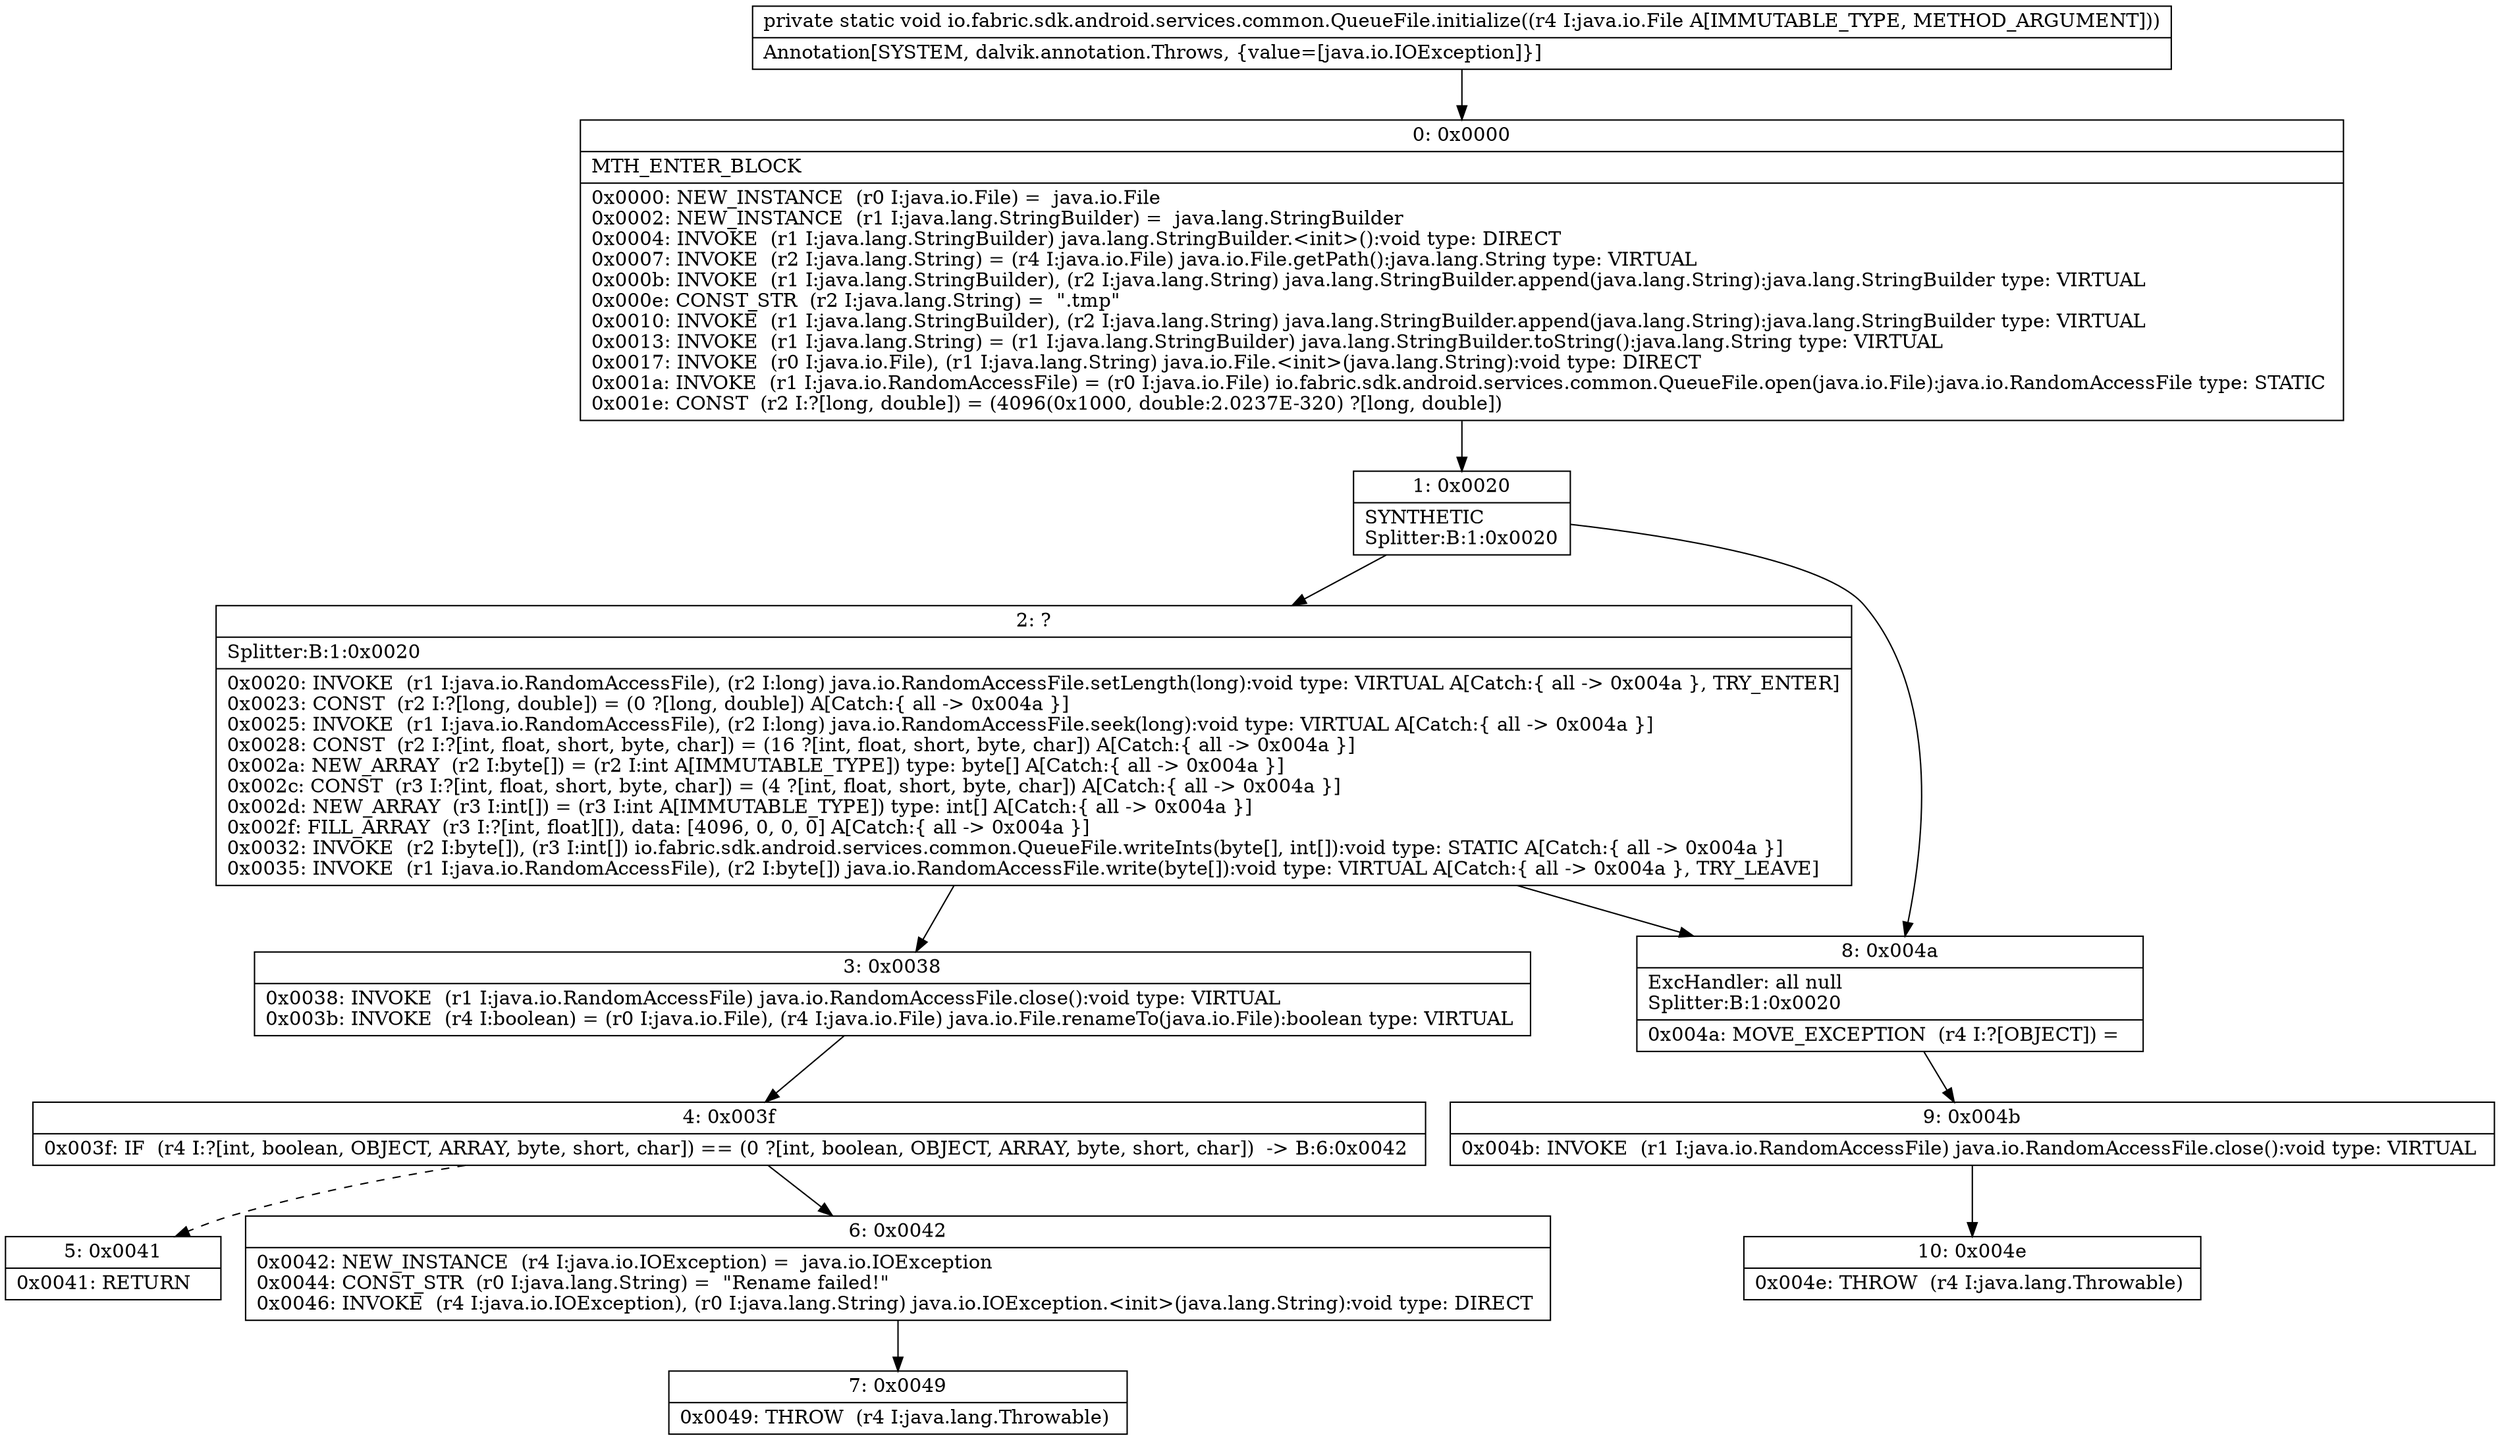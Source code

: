digraph "CFG forio.fabric.sdk.android.services.common.QueueFile.initialize(Ljava\/io\/File;)V" {
Node_0 [shape=record,label="{0\:\ 0x0000|MTH_ENTER_BLOCK\l|0x0000: NEW_INSTANCE  (r0 I:java.io.File) =  java.io.File \l0x0002: NEW_INSTANCE  (r1 I:java.lang.StringBuilder) =  java.lang.StringBuilder \l0x0004: INVOKE  (r1 I:java.lang.StringBuilder) java.lang.StringBuilder.\<init\>():void type: DIRECT \l0x0007: INVOKE  (r2 I:java.lang.String) = (r4 I:java.io.File) java.io.File.getPath():java.lang.String type: VIRTUAL \l0x000b: INVOKE  (r1 I:java.lang.StringBuilder), (r2 I:java.lang.String) java.lang.StringBuilder.append(java.lang.String):java.lang.StringBuilder type: VIRTUAL \l0x000e: CONST_STR  (r2 I:java.lang.String) =  \".tmp\" \l0x0010: INVOKE  (r1 I:java.lang.StringBuilder), (r2 I:java.lang.String) java.lang.StringBuilder.append(java.lang.String):java.lang.StringBuilder type: VIRTUAL \l0x0013: INVOKE  (r1 I:java.lang.String) = (r1 I:java.lang.StringBuilder) java.lang.StringBuilder.toString():java.lang.String type: VIRTUAL \l0x0017: INVOKE  (r0 I:java.io.File), (r1 I:java.lang.String) java.io.File.\<init\>(java.lang.String):void type: DIRECT \l0x001a: INVOKE  (r1 I:java.io.RandomAccessFile) = (r0 I:java.io.File) io.fabric.sdk.android.services.common.QueueFile.open(java.io.File):java.io.RandomAccessFile type: STATIC \l0x001e: CONST  (r2 I:?[long, double]) = (4096(0x1000, double:2.0237E\-320) ?[long, double]) \l}"];
Node_1 [shape=record,label="{1\:\ 0x0020|SYNTHETIC\lSplitter:B:1:0x0020\l}"];
Node_2 [shape=record,label="{2\:\ ?|Splitter:B:1:0x0020\l|0x0020: INVOKE  (r1 I:java.io.RandomAccessFile), (r2 I:long) java.io.RandomAccessFile.setLength(long):void type: VIRTUAL A[Catch:\{ all \-\> 0x004a \}, TRY_ENTER]\l0x0023: CONST  (r2 I:?[long, double]) = (0 ?[long, double]) A[Catch:\{ all \-\> 0x004a \}]\l0x0025: INVOKE  (r1 I:java.io.RandomAccessFile), (r2 I:long) java.io.RandomAccessFile.seek(long):void type: VIRTUAL A[Catch:\{ all \-\> 0x004a \}]\l0x0028: CONST  (r2 I:?[int, float, short, byte, char]) = (16 ?[int, float, short, byte, char]) A[Catch:\{ all \-\> 0x004a \}]\l0x002a: NEW_ARRAY  (r2 I:byte[]) = (r2 I:int A[IMMUTABLE_TYPE]) type: byte[] A[Catch:\{ all \-\> 0x004a \}]\l0x002c: CONST  (r3 I:?[int, float, short, byte, char]) = (4 ?[int, float, short, byte, char]) A[Catch:\{ all \-\> 0x004a \}]\l0x002d: NEW_ARRAY  (r3 I:int[]) = (r3 I:int A[IMMUTABLE_TYPE]) type: int[] A[Catch:\{ all \-\> 0x004a \}]\l0x002f: FILL_ARRAY  (r3 I:?[int, float][]), data: [4096, 0, 0, 0] A[Catch:\{ all \-\> 0x004a \}]\l0x0032: INVOKE  (r2 I:byte[]), (r3 I:int[]) io.fabric.sdk.android.services.common.QueueFile.writeInts(byte[], int[]):void type: STATIC A[Catch:\{ all \-\> 0x004a \}]\l0x0035: INVOKE  (r1 I:java.io.RandomAccessFile), (r2 I:byte[]) java.io.RandomAccessFile.write(byte[]):void type: VIRTUAL A[Catch:\{ all \-\> 0x004a \}, TRY_LEAVE]\l}"];
Node_3 [shape=record,label="{3\:\ 0x0038|0x0038: INVOKE  (r1 I:java.io.RandomAccessFile) java.io.RandomAccessFile.close():void type: VIRTUAL \l0x003b: INVOKE  (r4 I:boolean) = (r0 I:java.io.File), (r4 I:java.io.File) java.io.File.renameTo(java.io.File):boolean type: VIRTUAL \l}"];
Node_4 [shape=record,label="{4\:\ 0x003f|0x003f: IF  (r4 I:?[int, boolean, OBJECT, ARRAY, byte, short, char]) == (0 ?[int, boolean, OBJECT, ARRAY, byte, short, char])  \-\> B:6:0x0042 \l}"];
Node_5 [shape=record,label="{5\:\ 0x0041|0x0041: RETURN   \l}"];
Node_6 [shape=record,label="{6\:\ 0x0042|0x0042: NEW_INSTANCE  (r4 I:java.io.IOException) =  java.io.IOException \l0x0044: CONST_STR  (r0 I:java.lang.String) =  \"Rename failed!\" \l0x0046: INVOKE  (r4 I:java.io.IOException), (r0 I:java.lang.String) java.io.IOException.\<init\>(java.lang.String):void type: DIRECT \l}"];
Node_7 [shape=record,label="{7\:\ 0x0049|0x0049: THROW  (r4 I:java.lang.Throwable) \l}"];
Node_8 [shape=record,label="{8\:\ 0x004a|ExcHandler: all null\lSplitter:B:1:0x0020\l|0x004a: MOVE_EXCEPTION  (r4 I:?[OBJECT]) =  \l}"];
Node_9 [shape=record,label="{9\:\ 0x004b|0x004b: INVOKE  (r1 I:java.io.RandomAccessFile) java.io.RandomAccessFile.close():void type: VIRTUAL \l}"];
Node_10 [shape=record,label="{10\:\ 0x004e|0x004e: THROW  (r4 I:java.lang.Throwable) \l}"];
MethodNode[shape=record,label="{private static void io.fabric.sdk.android.services.common.QueueFile.initialize((r4 I:java.io.File A[IMMUTABLE_TYPE, METHOD_ARGUMENT]))  | Annotation[SYSTEM, dalvik.annotation.Throws, \{value=[java.io.IOException]\}]\l}"];
MethodNode -> Node_0;
Node_0 -> Node_1;
Node_1 -> Node_2;
Node_1 -> Node_8;
Node_2 -> Node_3;
Node_2 -> Node_8;
Node_3 -> Node_4;
Node_4 -> Node_5[style=dashed];
Node_4 -> Node_6;
Node_6 -> Node_7;
Node_8 -> Node_9;
Node_9 -> Node_10;
}

